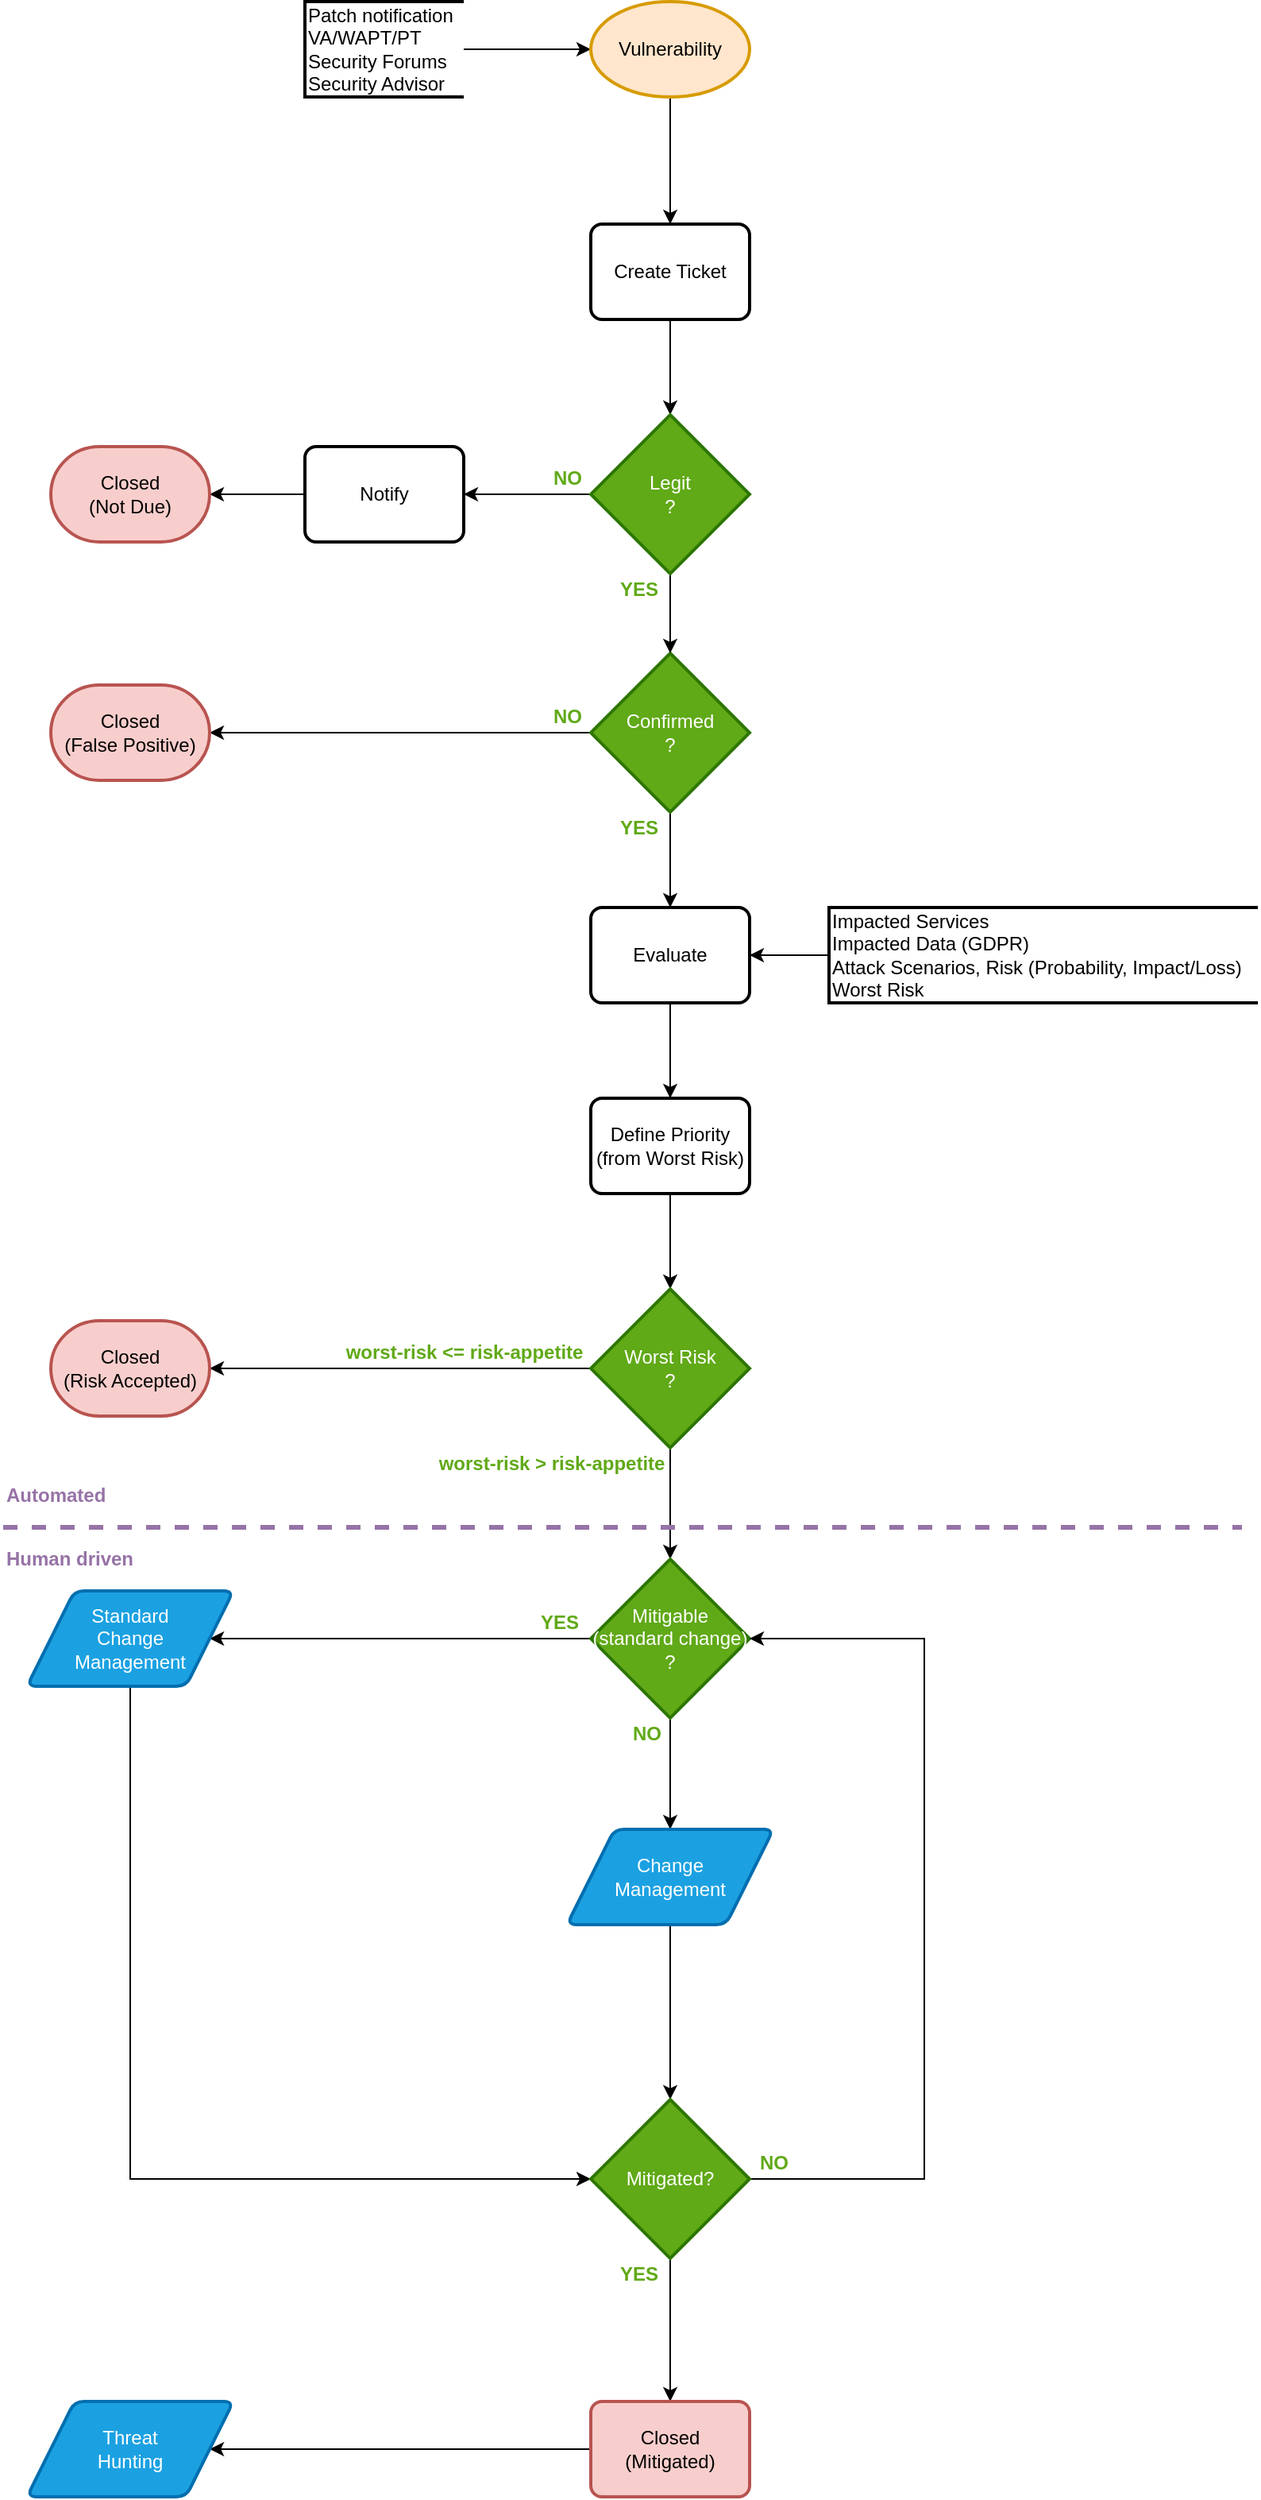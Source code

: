 <mxfile version="18.0.7"><diagram id="7sc-waXKwuFAOm2REIiQ" name="Page-1"><mxGraphModel dx="1422" dy="752" grid="1" gridSize="10" guides="1" tooltips="1" connect="1" arrows="1" fold="1" page="1" pageScale="1" pageWidth="827" pageHeight="1169" math="0" shadow="0"><root><mxCell id="0"/><mxCell id="1" parent="0"/><mxCell id="Cd49IsV8ZN2-1Fg0IPQg-1" style="edgeStyle=orthogonalEdgeStyle;rounded=0;orthogonalLoop=1;jettySize=auto;html=1;exitX=1;exitY=0.5;exitDx=0;exitDy=0;exitPerimeter=0;" parent="1" source="Cd49IsV8ZN2-1Fg0IPQg-2" target="Cd49IsV8ZN2-1Fg0IPQg-4" edge="1"><mxGeometry relative="1" as="geometry"/></mxCell><mxCell id="Cd49IsV8ZN2-1Fg0IPQg-2" value="&lt;div&gt;Patch notification&lt;/div&gt;&lt;div&gt;VA/WAPT/PT&lt;/div&gt;&lt;div&gt;Security Forums&lt;/div&gt;&lt;div&gt;Security Advisor&lt;br&gt;&lt;/div&gt;" style="strokeWidth=2;html=1;shape=mxgraph.flowchart.annotation_1;align=left;pointerEvents=1;" parent="1" vertex="1"><mxGeometry x="200" y="60" width="100" height="60" as="geometry"/></mxCell><mxCell id="Cd49IsV8ZN2-1Fg0IPQg-3" style="edgeStyle=orthogonalEdgeStyle;rounded=0;orthogonalLoop=1;jettySize=auto;html=1;exitX=0.5;exitY=1;exitDx=0;exitDy=0;exitPerimeter=0;" parent="1" source="Cd49IsV8ZN2-1Fg0IPQg-4" target="Cd49IsV8ZN2-1Fg0IPQg-6" edge="1"><mxGeometry relative="1" as="geometry"/></mxCell><mxCell id="Cd49IsV8ZN2-1Fg0IPQg-4" value="Vulnerability" style="strokeWidth=2;html=1;shape=mxgraph.flowchart.start_2;whiteSpace=wrap;fillColor=#ffe6cc;strokeColor=#d79b00;" parent="1" vertex="1"><mxGeometry x="380" y="60" width="100" height="60" as="geometry"/></mxCell><mxCell id="Cd49IsV8ZN2-1Fg0IPQg-5" style="edgeStyle=orthogonalEdgeStyle;rounded=0;orthogonalLoop=1;jettySize=auto;html=1;exitX=0.5;exitY=1;exitDx=0;exitDy=0;" parent="1" source="Cd49IsV8ZN2-1Fg0IPQg-6" target="Cd49IsV8ZN2-1Fg0IPQg-18" edge="1"><mxGeometry relative="1" as="geometry"/></mxCell><mxCell id="Cd49IsV8ZN2-1Fg0IPQg-6" value="Create Ticket" style="rounded=1;whiteSpace=wrap;html=1;absoluteArcSize=1;arcSize=14;strokeWidth=2;" parent="1" vertex="1"><mxGeometry x="380" y="200" width="100" height="60" as="geometry"/></mxCell><mxCell id="Cd49IsV8ZN2-1Fg0IPQg-10" style="edgeStyle=orthogonalEdgeStyle;rounded=0;orthogonalLoop=1;jettySize=auto;html=1;exitX=0;exitY=0.5;exitDx=0;exitDy=0;exitPerimeter=0;" parent="1" source="Cd49IsV8ZN2-1Fg0IPQg-12" target="Cd49IsV8ZN2-1Fg0IPQg-13" edge="1"><mxGeometry relative="1" as="geometry"/></mxCell><mxCell id="Cd49IsV8ZN2-1Fg0IPQg-11" style="edgeStyle=orthogonalEdgeStyle;rounded=0;orthogonalLoop=1;jettySize=auto;html=1;exitX=0.5;exitY=1;exitDx=0;exitDy=0;exitPerimeter=0;" parent="1" source="Cd49IsV8ZN2-1Fg0IPQg-12" target="Cd49IsV8ZN2-1Fg0IPQg-26" edge="1"><mxGeometry relative="1" as="geometry"/></mxCell><mxCell id="Cd49IsV8ZN2-1Fg0IPQg-12" value="Confirmed&lt;br&gt;?" style="strokeWidth=2;html=1;shape=mxgraph.flowchart.decision;whiteSpace=wrap;fillColor=#60a917;strokeColor=#2D7600;fontColor=#ffffff;" parent="1" vertex="1"><mxGeometry x="380" y="470" width="100" height="100" as="geometry"/></mxCell><mxCell id="Cd49IsV8ZN2-1Fg0IPQg-13" value="Closed&lt;br&gt;(False Positive)" style="strokeWidth=2;html=1;shape=mxgraph.flowchart.terminator;whiteSpace=wrap;fillColor=#f8cecc;strokeColor=#b85450;" parent="1" vertex="1"><mxGeometry x="40" y="490" width="100" height="60" as="geometry"/></mxCell><mxCell id="Cd49IsV8ZN2-1Fg0IPQg-14" value="NO" style="text;html=1;align=center;verticalAlign=middle;resizable=0;points=[];autosize=1;fontColor=#60A917;fontStyle=1" parent="1" vertex="1"><mxGeometry x="350" y="500" width="30" height="20" as="geometry"/></mxCell><mxCell id="Cd49IsV8ZN2-1Fg0IPQg-16" style="edgeStyle=orthogonalEdgeStyle;rounded=0;orthogonalLoop=1;jettySize=auto;html=1;exitX=0.5;exitY=1;exitDx=0;exitDy=0;exitPerimeter=0;" parent="1" source="Cd49IsV8ZN2-1Fg0IPQg-18" target="Cd49IsV8ZN2-1Fg0IPQg-12" edge="1"><mxGeometry relative="1" as="geometry"/></mxCell><mxCell id="Cd49IsV8ZN2-1Fg0IPQg-17" style="edgeStyle=orthogonalEdgeStyle;rounded=0;orthogonalLoop=1;jettySize=auto;html=1;exitX=0;exitY=0.5;exitDx=0;exitDy=0;exitPerimeter=0;" parent="1" source="Cd49IsV8ZN2-1Fg0IPQg-18" target="Cd49IsV8ZN2-1Fg0IPQg-21" edge="1"><mxGeometry relative="1" as="geometry"/></mxCell><mxCell id="Cd49IsV8ZN2-1Fg0IPQg-18" value="Legit&lt;br&gt;?" style="strokeWidth=2;html=1;shape=mxgraph.flowchart.decision;whiteSpace=wrap;fillColor=#60a917;strokeColor=#2D7600;fontColor=#ffffff;" parent="1" vertex="1"><mxGeometry x="380" y="320" width="100" height="100" as="geometry"/></mxCell><mxCell id="Cd49IsV8ZN2-1Fg0IPQg-19" value="YES" style="text;html=1;align=center;verticalAlign=middle;resizable=0;points=[];autosize=1;fontColor=#60A917;fontStyle=1" parent="1" vertex="1"><mxGeometry x="390" y="420" width="40" height="20" as="geometry"/></mxCell><mxCell id="Cd49IsV8ZN2-1Fg0IPQg-20" style="edgeStyle=orthogonalEdgeStyle;rounded=0;orthogonalLoop=1;jettySize=auto;html=1;exitX=0;exitY=0.5;exitDx=0;exitDy=0;" parent="1" source="Cd49IsV8ZN2-1Fg0IPQg-21" target="Cd49IsV8ZN2-1Fg0IPQg-23" edge="1"><mxGeometry relative="1" as="geometry"/></mxCell><mxCell id="Cd49IsV8ZN2-1Fg0IPQg-21" value="Notify" style="rounded=1;whiteSpace=wrap;html=1;absoluteArcSize=1;arcSize=14;strokeWidth=2;" parent="1" vertex="1"><mxGeometry x="200" y="340" width="100" height="60" as="geometry"/></mxCell><mxCell id="Cd49IsV8ZN2-1Fg0IPQg-22" value="NO" style="text;html=1;align=center;verticalAlign=middle;resizable=0;points=[];autosize=1;fontColor=#60A917;fontStyle=1" parent="1" vertex="1"><mxGeometry x="350" y="350" width="30" height="20" as="geometry"/></mxCell><mxCell id="Cd49IsV8ZN2-1Fg0IPQg-23" value="Closed&lt;br&gt;(Not Due)" style="strokeWidth=2;html=1;shape=mxgraph.flowchart.terminator;whiteSpace=wrap;fillColor=#f8cecc;strokeColor=#b85450;" parent="1" vertex="1"><mxGeometry x="40" y="340" width="100" height="60" as="geometry"/></mxCell><mxCell id="Cd49IsV8ZN2-1Fg0IPQg-25" style="edgeStyle=orthogonalEdgeStyle;rounded=0;orthogonalLoop=1;jettySize=auto;html=1;exitX=0.5;exitY=1;exitDx=0;exitDy=0;entryX=0.5;entryY=0;entryDx=0;entryDy=0;entryPerimeter=0;" parent="1" source="Cd49IsV8ZN2-1Fg0IPQg-42" target="Cd49IsV8ZN2-1Fg0IPQg-33" edge="1"><mxGeometry relative="1" as="geometry"/></mxCell><mxCell id="Cd49IsV8ZN2-1Fg0IPQg-26" value="Evaluate" style="rounded=1;whiteSpace=wrap;html=1;absoluteArcSize=1;arcSize=14;strokeWidth=2;" parent="1" vertex="1"><mxGeometry x="380" y="630" width="100" height="60" as="geometry"/></mxCell><mxCell id="Cd49IsV8ZN2-1Fg0IPQg-27" value="YES" style="text;html=1;align=center;verticalAlign=middle;resizable=0;points=[];autosize=1;fontColor=#60A917;fontStyle=1" parent="1" vertex="1"><mxGeometry x="390" y="570" width="40" height="20" as="geometry"/></mxCell><mxCell id="Cd49IsV8ZN2-1Fg0IPQg-28" style="edgeStyle=orthogonalEdgeStyle;rounded=0;orthogonalLoop=1;jettySize=auto;html=1;exitX=0;exitY=0.5;exitDx=0;exitDy=0;exitPerimeter=0;" parent="1" source="Cd49IsV8ZN2-1Fg0IPQg-29" target="Cd49IsV8ZN2-1Fg0IPQg-26" edge="1"><mxGeometry relative="1" as="geometry"/></mxCell><mxCell id="Cd49IsV8ZN2-1Fg0IPQg-29" value="&lt;div&gt;Impacted Services&lt;/div&gt;&lt;div&gt;Impacted Data (GDPR)&lt;/div&gt;&lt;div&gt;Attack Scenarios, Risk (Probability, Impact/Loss)&lt;/div&gt;&lt;div&gt;Worst Risk&lt;br&gt;&lt;/div&gt;" style="strokeWidth=2;html=1;shape=mxgraph.flowchart.annotation_1;align=left;pointerEvents=1;" parent="1" vertex="1"><mxGeometry x="530" y="630" width="270" height="60" as="geometry"/></mxCell><mxCell id="Cd49IsV8ZN2-1Fg0IPQg-31" style="edgeStyle=orthogonalEdgeStyle;rounded=0;orthogonalLoop=1;jettySize=auto;html=1;exitX=0;exitY=0.5;exitDx=0;exitDy=0;exitPerimeter=0;" parent="1" source="Cd49IsV8ZN2-1Fg0IPQg-33" target="Cd49IsV8ZN2-1Fg0IPQg-34" edge="1"><mxGeometry relative="1" as="geometry"/></mxCell><mxCell id="Cd49IsV8ZN2-1Fg0IPQg-32" style="edgeStyle=orthogonalEdgeStyle;rounded=0;orthogonalLoop=1;jettySize=auto;html=1;exitX=0.5;exitY=1;exitDx=0;exitDy=0;exitPerimeter=0;entryX=0.5;entryY=0;entryDx=0;entryDy=0;entryPerimeter=0;" parent="1" source="Cd49IsV8ZN2-1Fg0IPQg-33" target="Cd49IsV8ZN2-1Fg0IPQg-39" edge="1"><mxGeometry relative="1" as="geometry"/></mxCell><mxCell id="Cd49IsV8ZN2-1Fg0IPQg-33" value="&lt;div&gt;Worst Risk&lt;br&gt;?&lt;br&gt;&lt;/div&gt;" style="strokeWidth=2;html=1;shape=mxgraph.flowchart.decision;whiteSpace=wrap;fillColor=#60a917;strokeColor=#2D7600;fontColor=#ffffff;" parent="1" vertex="1"><mxGeometry x="380" y="870" width="100" height="100" as="geometry"/></mxCell><mxCell id="Cd49IsV8ZN2-1Fg0IPQg-34" value="Closed&lt;br&gt;(Risk Accepted)" style="strokeWidth=2;html=1;shape=mxgraph.flowchart.terminator;whiteSpace=wrap;fillColor=#f8cecc;strokeColor=#b85450;" parent="1" vertex="1"><mxGeometry x="40" y="890" width="100" height="60" as="geometry"/></mxCell><mxCell id="Cd49IsV8ZN2-1Fg0IPQg-36" value="worst-risk &amp;lt;= risk-appetite" style="text;html=1;align=center;verticalAlign=middle;resizable=0;points=[];autosize=1;fontColor=#60A917;fontStyle=1" parent="1" vertex="1"><mxGeometry x="215" y="900" width="170" height="20" as="geometry"/></mxCell><mxCell id="Cd49IsV8ZN2-1Fg0IPQg-37" style="edgeStyle=orthogonalEdgeStyle;rounded=0;orthogonalLoop=1;jettySize=auto;html=1;exitX=0;exitY=0.5;exitDx=0;exitDy=0;exitPerimeter=0;" parent="1" source="Cd49IsV8ZN2-1Fg0IPQg-39" target="Cd49IsV8ZN2-1Fg0IPQg-51" edge="1"><mxGeometry relative="1" as="geometry"><mxPoint x="140" y="1090" as="targetPoint"/></mxGeometry></mxCell><mxCell id="Cd49IsV8ZN2-1Fg0IPQg-38" style="edgeStyle=orthogonalEdgeStyle;rounded=0;orthogonalLoop=1;jettySize=auto;html=1;exitX=0.5;exitY=1;exitDx=0;exitDy=0;exitPerimeter=0;" parent="1" source="Cd49IsV8ZN2-1Fg0IPQg-39" target="Cd49IsV8ZN2-1Fg0IPQg-53" edge="1"><mxGeometry relative="1" as="geometry"><mxPoint x="430" y="1210" as="targetPoint"/></mxGeometry></mxCell><mxCell id="Cd49IsV8ZN2-1Fg0IPQg-39" value="&lt;div&gt;Mitigable&lt;/div&gt;&lt;div&gt;(standard change)&lt;br&gt;&lt;/div&gt;&lt;div&gt;?&lt;br&gt;&lt;/div&gt;" style="strokeWidth=2;html=1;shape=mxgraph.flowchart.decision;whiteSpace=wrap;fillColor=#60a917;strokeColor=#2D7600;fontColor=#ffffff;" parent="1" vertex="1"><mxGeometry x="380" y="1040" width="100" height="100" as="geometry"/></mxCell><mxCell id="Cd49IsV8ZN2-1Fg0IPQg-42" value="Define Priority&lt;br&gt;(from Worst Risk)" style="rounded=1;whiteSpace=wrap;html=1;absoluteArcSize=1;arcSize=14;strokeWidth=2;" parent="1" vertex="1"><mxGeometry x="380" y="750" width="100" height="60" as="geometry"/></mxCell><mxCell id="Cd49IsV8ZN2-1Fg0IPQg-43" style="edgeStyle=orthogonalEdgeStyle;rounded=0;orthogonalLoop=1;jettySize=auto;html=1;exitX=0.5;exitY=1;exitDx=0;exitDy=0;entryX=0.5;entryY=0;entryDx=0;entryDy=0;entryPerimeter=0;" parent="1" source="Cd49IsV8ZN2-1Fg0IPQg-26" target="Cd49IsV8ZN2-1Fg0IPQg-42" edge="1"><mxGeometry relative="1" as="geometry"><mxPoint x="430" y="690" as="sourcePoint"/><mxPoint x="430" y="870" as="targetPoint"/></mxGeometry></mxCell><mxCell id="Cd49IsV8ZN2-1Fg0IPQg-45" value="worst-risk &amp;gt; risk-appetite" style="text;html=1;align=center;verticalAlign=middle;resizable=0;points=[];autosize=1;fontColor=#60A917;fontStyle=1" parent="1" vertex="1"><mxGeometry x="275" y="970" width="160" height="20" as="geometry"/></mxCell><mxCell id="Cd49IsV8ZN2-1Fg0IPQg-47" value="YES" style="text;html=1;align=center;verticalAlign=middle;resizable=0;points=[];autosize=1;fontColor=#60A917;fontStyle=1" parent="1" vertex="1"><mxGeometry x="340" y="1070" width="40" height="20" as="geometry"/></mxCell><mxCell id="Cd49IsV8ZN2-1Fg0IPQg-48" value="NO" style="text;html=1;align=center;verticalAlign=middle;resizable=0;points=[];autosize=1;fontColor=#60A917;fontStyle=1" parent="1" vertex="1"><mxGeometry x="400" y="1140" width="30" height="20" as="geometry"/></mxCell><mxCell id="Cd49IsV8ZN2-1Fg0IPQg-50" style="edgeStyle=orthogonalEdgeStyle;rounded=0;orthogonalLoop=1;jettySize=auto;html=1;exitX=0.5;exitY=1;exitDx=0;exitDy=0;entryX=0;entryY=0.5;entryDx=0;entryDy=0;entryPerimeter=0;" parent="1" source="Cd49IsV8ZN2-1Fg0IPQg-51" target="Cd49IsV8ZN2-1Fg0IPQg-56" edge="1"><mxGeometry relative="1" as="geometry"/></mxCell><mxCell id="Cd49IsV8ZN2-1Fg0IPQg-51" value="&lt;div&gt;Standard&lt;/div&gt;&lt;div&gt;Change&lt;/div&gt;&lt;div&gt;Management&lt;br&gt;&lt;/div&gt;" style="shape=parallelogram;html=1;strokeWidth=2;perimeter=parallelogramPerimeter;whiteSpace=wrap;rounded=1;arcSize=12;size=0.23;fillColor=#1ba1e2;fontColor=#ffffff;strokeColor=#006EAF;" parent="1" vertex="1"><mxGeometry x="25" y="1060" width="130" height="60" as="geometry"/></mxCell><mxCell id="Cd49IsV8ZN2-1Fg0IPQg-52" style="edgeStyle=orthogonalEdgeStyle;rounded=0;orthogonalLoop=1;jettySize=auto;html=1;exitX=0.5;exitY=1;exitDx=0;exitDy=0;" parent="1" source="Cd49IsV8ZN2-1Fg0IPQg-53" target="Cd49IsV8ZN2-1Fg0IPQg-56" edge="1"><mxGeometry relative="1" as="geometry"/></mxCell><mxCell id="Cd49IsV8ZN2-1Fg0IPQg-53" value="&lt;div&gt;Change&lt;/div&gt;&lt;div&gt;Management&lt;br&gt;&lt;/div&gt;" style="shape=parallelogram;html=1;strokeWidth=2;perimeter=parallelogramPerimeter;whiteSpace=wrap;rounded=1;arcSize=12;size=0.23;fillColor=#1ba1e2;fontColor=#ffffff;strokeColor=#006EAF;" parent="1" vertex="1"><mxGeometry x="365" y="1210" width="130" height="60" as="geometry"/></mxCell><mxCell id="Cd49IsV8ZN2-1Fg0IPQg-54" style="edgeStyle=orthogonalEdgeStyle;rounded=0;orthogonalLoop=1;jettySize=auto;html=1;exitX=1;exitY=0.5;exitDx=0;exitDy=0;exitPerimeter=0;entryX=1;entryY=0.5;entryDx=0;entryDy=0;entryPerimeter=0;" parent="1" source="Cd49IsV8ZN2-1Fg0IPQg-56" target="Cd49IsV8ZN2-1Fg0IPQg-39" edge="1"><mxGeometry relative="1" as="geometry"><Array as="points"><mxPoint x="590" y="1430"/><mxPoint x="590" y="1090"/></Array></mxGeometry></mxCell><mxCell id="Cd49IsV8ZN2-1Fg0IPQg-55" style="edgeStyle=orthogonalEdgeStyle;rounded=0;orthogonalLoop=1;jettySize=auto;html=1;exitX=0.5;exitY=1;exitDx=0;exitDy=0;exitPerimeter=0;" parent="1" source="Cd49IsV8ZN2-1Fg0IPQg-56" edge="1"><mxGeometry relative="1" as="geometry"><mxPoint x="430" y="1570" as="targetPoint"/></mxGeometry></mxCell><mxCell id="Cd49IsV8ZN2-1Fg0IPQg-56" value="Mitigated?" style="strokeWidth=2;html=1;shape=mxgraph.flowchart.decision;whiteSpace=wrap;fillColor=#60a917;strokeColor=#2D7600;fontColor=#ffffff;" parent="1" vertex="1"><mxGeometry x="380" y="1380" width="100" height="100" as="geometry"/></mxCell><mxCell id="Cd49IsV8ZN2-1Fg0IPQg-57" value="NO" style="text;html=1;align=center;verticalAlign=middle;resizable=0;points=[];autosize=1;fontColor=#60A917;fontStyle=1" parent="1" vertex="1"><mxGeometry x="480" y="1410" width="30" height="20" as="geometry"/></mxCell><mxCell id="Cd49IsV8ZN2-1Fg0IPQg-58" value="YES" style="text;html=1;align=center;verticalAlign=middle;resizable=0;points=[];autosize=1;fontColor=#60A917;fontStyle=1" parent="1" vertex="1"><mxGeometry x="390" y="1480" width="40" height="20" as="geometry"/></mxCell><mxCell id="Cd49IsV8ZN2-1Fg0IPQg-60" style="edgeStyle=orthogonalEdgeStyle;rounded=0;orthogonalLoop=1;jettySize=auto;html=1;exitX=0;exitY=0.5;exitDx=0;exitDy=0;" parent="1" source="Cd49IsV8ZN2-1Fg0IPQg-61" target="Cd49IsV8ZN2-1Fg0IPQg-62" edge="1"><mxGeometry relative="1" as="geometry"/></mxCell><mxCell id="Cd49IsV8ZN2-1Fg0IPQg-61" value="Closed&lt;br&gt;(Mitigated)" style="rounded=1;whiteSpace=wrap;html=1;absoluteArcSize=1;arcSize=14;strokeWidth=2;fillColor=#f8cecc;strokeColor=#b85450;" parent="1" vertex="1"><mxGeometry x="380" y="1570" width="100" height="60" as="geometry"/></mxCell><mxCell id="Cd49IsV8ZN2-1Fg0IPQg-62" value="Threat&lt;br&gt;Hunting" style="shape=parallelogram;html=1;strokeWidth=2;perimeter=parallelogramPerimeter;whiteSpace=wrap;rounded=1;arcSize=12;size=0.23;fillColor=#1ba1e2;fontColor=#ffffff;strokeColor=#006EAF;" parent="1" vertex="1"><mxGeometry x="25" y="1570" width="130" height="60" as="geometry"/></mxCell><mxCell id="Cd49IsV8ZN2-1Fg0IPQg-63" value="" style="endArrow=none;dashed=1;html=1;rounded=0;fillColor=#e1d5e7;strokeColor=#9673a6;jumpSize=8;strokeWidth=3;" parent="1" edge="1"><mxGeometry width="50" height="50" relative="1" as="geometry"><mxPoint x="10" y="1020" as="sourcePoint"/><mxPoint x="790" y="1020" as="targetPoint"/></mxGeometry></mxCell><mxCell id="Cd49IsV8ZN2-1Fg0IPQg-64" value="Automated" style="text;html=1;align=left;verticalAlign=middle;resizable=0;points=[];autosize=1;strokeColor=none;fillColor=none;fontColor=#9673A6;fontStyle=1" parent="1" vertex="1"><mxGeometry x="10" y="990" width="80" height="20" as="geometry"/></mxCell><mxCell id="Cd49IsV8ZN2-1Fg0IPQg-66" value="Human driven" style="text;html=1;align=left;verticalAlign=middle;resizable=0;points=[];autosize=1;strokeColor=none;fillColor=none;fontColor=#9673A6;fontStyle=1" parent="1" vertex="1"><mxGeometry x="10" y="1030" width="90" height="20" as="geometry"/></mxCell></root></mxGraphModel></diagram></mxfile>
